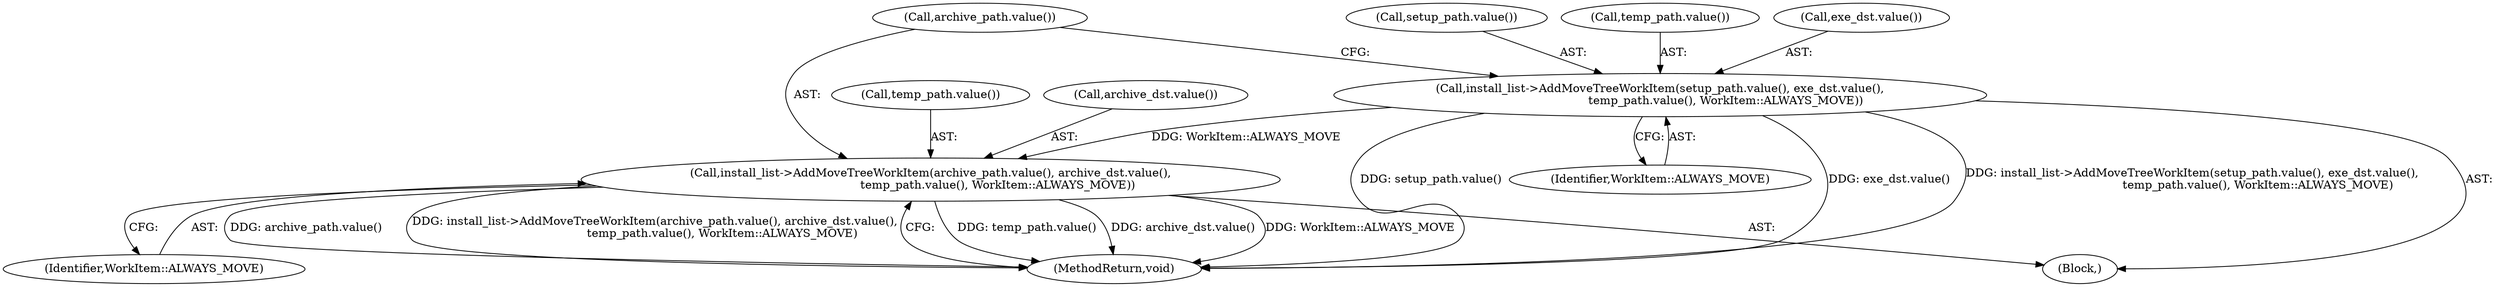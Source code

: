 digraph "1_Chrome_45bae236b03f577ed6682ef4c7ef3ee006de5e5a@del" {
"1000115" [label="(Call,install_list->AddMoveTreeWorkItem(setup_path.value(), exe_dst.value(),\n                                    temp_path.value(), WorkItem::ALWAYS_MOVE))"];
"1000120" [label="(Call,install_list->AddMoveTreeWorkItem(archive_path.value(), archive_dst.value(),\n                                     temp_path.value(), WorkItem::ALWAYS_MOVE))"];
"1000121" [label="(Call,archive_path.value())"];
"1000107" [label="(Block,)"];
"1000123" [label="(Call,temp_path.value())"];
"1000116" [label="(Call,setup_path.value())"];
"1000115" [label="(Call,install_list->AddMoveTreeWorkItem(setup_path.value(), exe_dst.value(),\n                                    temp_path.value(), WorkItem::ALWAYS_MOVE))"];
"1000119" [label="(Identifier,WorkItem::ALWAYS_MOVE)"];
"1000120" [label="(Call,install_list->AddMoveTreeWorkItem(archive_path.value(), archive_dst.value(),\n                                     temp_path.value(), WorkItem::ALWAYS_MOVE))"];
"1000124" [label="(Identifier,WorkItem::ALWAYS_MOVE)"];
"1000122" [label="(Call,archive_dst.value())"];
"1000125" [label="(MethodReturn,void)"];
"1000118" [label="(Call,temp_path.value())"];
"1000117" [label="(Call,exe_dst.value())"];
"1000115" -> "1000107"  [label="AST: "];
"1000115" -> "1000119"  [label="CFG: "];
"1000116" -> "1000115"  [label="AST: "];
"1000117" -> "1000115"  [label="AST: "];
"1000118" -> "1000115"  [label="AST: "];
"1000119" -> "1000115"  [label="AST: "];
"1000121" -> "1000115"  [label="CFG: "];
"1000115" -> "1000125"  [label="DDG: exe_dst.value()"];
"1000115" -> "1000125"  [label="DDG: install_list->AddMoveTreeWorkItem(setup_path.value(), exe_dst.value(),\n                                    temp_path.value(), WorkItem::ALWAYS_MOVE)"];
"1000115" -> "1000125"  [label="DDG: setup_path.value()"];
"1000115" -> "1000120"  [label="DDG: WorkItem::ALWAYS_MOVE"];
"1000120" -> "1000107"  [label="AST: "];
"1000120" -> "1000124"  [label="CFG: "];
"1000121" -> "1000120"  [label="AST: "];
"1000122" -> "1000120"  [label="AST: "];
"1000123" -> "1000120"  [label="AST: "];
"1000124" -> "1000120"  [label="AST: "];
"1000125" -> "1000120"  [label="CFG: "];
"1000120" -> "1000125"  [label="DDG: temp_path.value()"];
"1000120" -> "1000125"  [label="DDG: archive_dst.value()"];
"1000120" -> "1000125"  [label="DDG: WorkItem::ALWAYS_MOVE"];
"1000120" -> "1000125"  [label="DDG: archive_path.value()"];
"1000120" -> "1000125"  [label="DDG: install_list->AddMoveTreeWorkItem(archive_path.value(), archive_dst.value(),\n                                     temp_path.value(), WorkItem::ALWAYS_MOVE)"];
}
